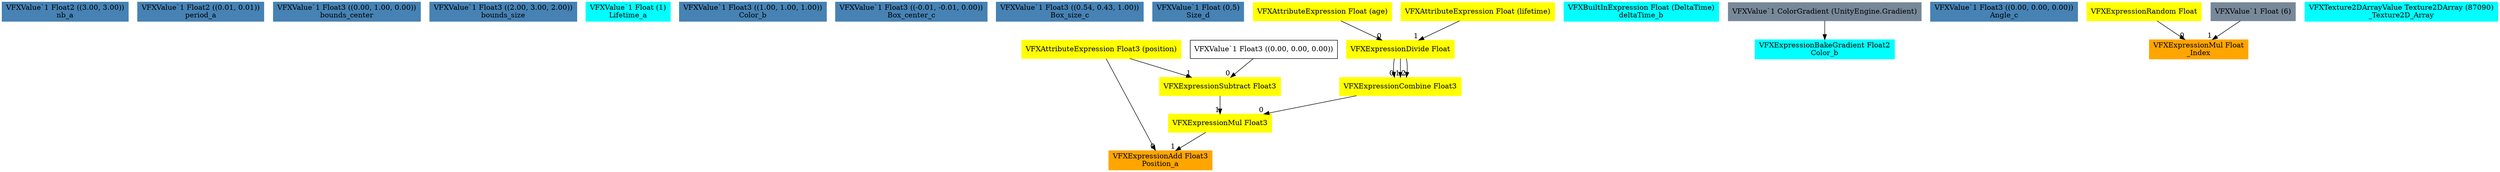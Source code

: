 digraph G {
node0 [shape="box" color="steelblue" style="filled" label="VFXValue`1 Float2 ((3.00, 3.00))
nb_a"]
node1 [shape="box" color="steelblue" style="filled" label="VFXValue`1 Float2 ((0.01, 0.01))
period_a"]
node2 [shape="box" color="steelblue" style="filled" label="VFXValue`1 Float3 ((0.00, 1.00, 0.00))
bounds_center"]
node3 [shape="box" color="steelblue" style="filled" label="VFXValue`1 Float3 ((2.00, 3.00, 2.00))
bounds_size"]
node4 [shape="box" color="cyan" style="filled" label="VFXValue`1 Float (1)
Lifetime_a"]
node5 [shape="box" color="steelblue" style="filled" label="VFXValue`1 Float3 ((1.00, 1.00, 1.00))
Color_b"]
node6 [shape="box" color="steelblue" style="filled" label="VFXValue`1 Float3 ((-0.01, -0.01, 0.00))
Box_center_c"]
node7 [shape="box" color="steelblue" style="filled" label="VFXValue`1 Float3 ((0.54, 0.43, 1.00))
Box_size_c"]
node8 [shape="box" color="steelblue" style="filled" label="VFXValue`1 Float (0,5)
Size_d"]
node9 [shape="box" color="orange" style="filled" label="VFXExpressionAdd Float3
Position_a"]
node10 [shape="box" color="yellow" style="filled" label="VFXAttributeExpression Float3 (position)"]
node11 [shape="box" color="yellow" style="filled" label="VFXExpressionMul Float3"]
node12 [shape="box" color="yellow" style="filled" label="VFXExpressionCombine Float3"]
node13 [shape="box" color="yellow" style="filled" label="VFXExpressionDivide Float"]
node14 [shape="box" color="yellow" style="filled" label="VFXAttributeExpression Float (age)"]
node15 [shape="box" color="yellow" style="filled" label="VFXAttributeExpression Float (lifetime)"]
node16 [shape="box" color="yellow" style="filled" label="VFXExpressionSubtract Float3"]
node17 [shape="box" label="VFXValue`1 Float3 ((0.00, 0.00, 0.00))"]
node18 [shape="box" color="cyan" style="filled" label="VFXBuiltInExpression Float (DeltaTime)
deltaTime_b"]
node19 [shape="box" color="cyan" style="filled" label="VFXExpressionBakeGradient Float2
Color_b"]
node20 [shape="box" color="lightslategray" style="filled" label="VFXValue`1 ColorGradient (UnityEngine.Gradient)"]
node21 [shape="box" color="steelblue" style="filled" label="VFXValue`1 Float3 ((0.00, 0.00, 0.00))
Angle_c"]
node22 [shape="box" color="orange" style="filled" label="VFXExpressionMul Float
_Index"]
node23 [shape="box" color="yellow" style="filled" label="VFXExpressionRandom Float"]
node24 [shape="box" color="lightslategray" style="filled" label="VFXValue`1 Float (6)"]
node25 [shape="box" color="cyan" style="filled" label="VFXTexture2DArrayValue Texture2DArray (87090)
_Texture2D_Array"]
node10 -> node9 [headlabel="0"]
node11 -> node9 [headlabel="1"]
node12 -> node11 [headlabel="0"]
node16 -> node11 [headlabel="1"]
node13 -> node12 [headlabel="0"]
node13 -> node12 [headlabel="1"]
node13 -> node12 [headlabel="2"]
node14 -> node13 [headlabel="0"]
node15 -> node13 [headlabel="1"]
node17 -> node16 [headlabel="0"]
node10 -> node16 [headlabel="1"]
node20 -> node19 
node23 -> node22 [headlabel="0"]
node24 -> node22 [headlabel="1"]
}
